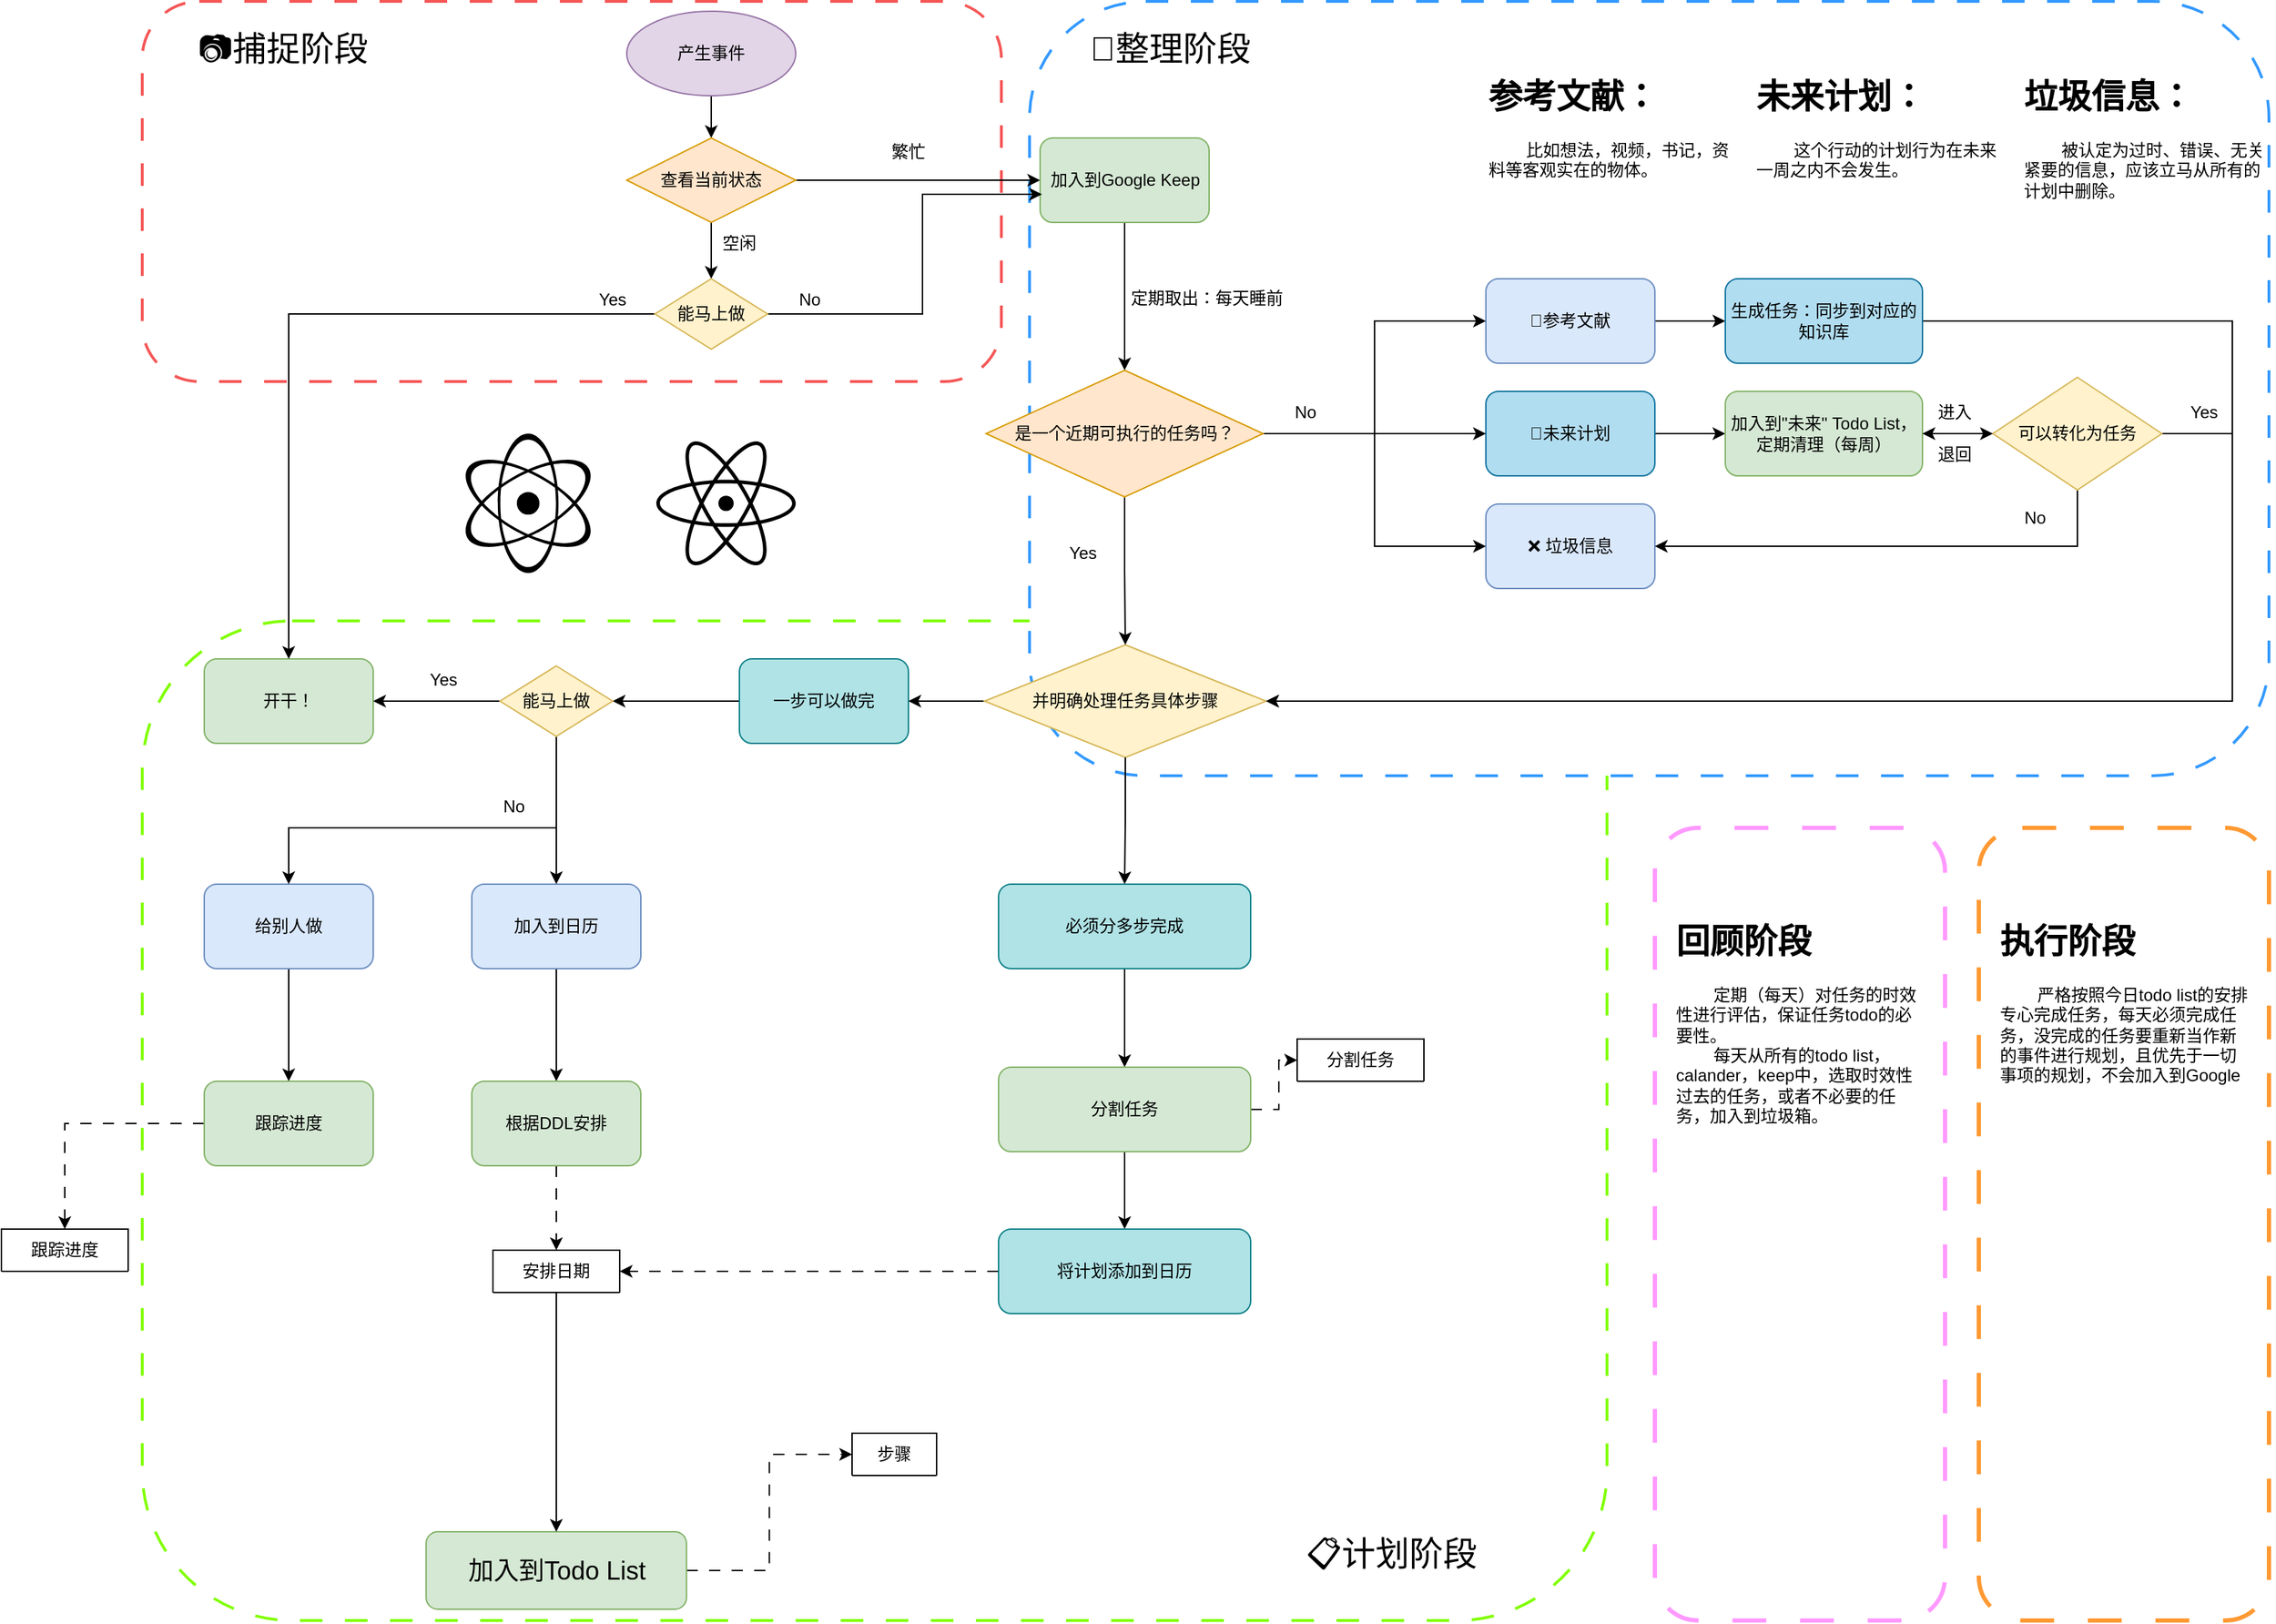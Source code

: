 <mxfile version="24.7.5">
  <diagram id="C5RBs43oDa-KdzZeNtuy" name="Page-1">
    <mxGraphModel dx="1311" dy="933" grid="1" gridSize="10" guides="1" tooltips="1" connect="1" arrows="1" fold="1" page="1" pageScale="1" pageWidth="827" pageHeight="1169" math="0" shadow="0">
      <root>
        <mxCell id="WIyWlLk6GJQsqaUBKTNV-0" />
        <mxCell id="WIyWlLk6GJQsqaUBKTNV-1" parent="WIyWlLk6GJQsqaUBKTNV-0" />
        <mxCell id="hRltl7tkRfrHEXufOgB9-12" value="" style="rounded=1;whiteSpace=wrap;html=1;dashed=1;dashPattern=8 8;strokeWidth=2;strokeColor=#80FF00;glass=0;" vertex="1" parent="WIyWlLk6GJQsqaUBKTNV-1">
          <mxGeometry x="140" y="450" width="1040" height="710" as="geometry" />
        </mxCell>
        <mxCell id="hRltl7tkRfrHEXufOgB9-10" value="" style="rounded=1;whiteSpace=wrap;html=1;dashed=1;dashPattern=8 8;strokeWidth=2;strokeColor=#3399FF;glass=0;" vertex="1" parent="WIyWlLk6GJQsqaUBKTNV-1">
          <mxGeometry x="770" y="10" width="880" height="550" as="geometry" />
        </mxCell>
        <mxCell id="hRltl7tkRfrHEXufOgB9-8" value="" style="rounded=1;whiteSpace=wrap;html=1;dashed=1;dashPattern=8 8;strokeWidth=2;strokeColor=#f55656;" vertex="1" parent="WIyWlLk6GJQsqaUBKTNV-1">
          <mxGeometry x="140" y="10" width="610" height="270" as="geometry" />
        </mxCell>
        <mxCell id="4TyQLMHRlKtv-rIACGLs-37" value="" style="edgeStyle=orthogonalEdgeStyle;rounded=0;orthogonalLoop=1;jettySize=auto;html=1;" parent="WIyWlLk6GJQsqaUBKTNV-1" source="ixoPU3MT025BbaUgcAAP-4" target="4TyQLMHRlKtv-rIACGLs-36" edge="1">
          <mxGeometry relative="1" as="geometry" />
        </mxCell>
        <mxCell id="ixoPU3MT025BbaUgcAAP-4" value="📜参考文献" style="whiteSpace=wrap;html=1;rounded=1;glass=0;strokeWidth=1;shadow=0;fillColor=#dae8fc;strokeColor=#6c8ebf;" parent="WIyWlLk6GJQsqaUBKTNV-1" vertex="1">
          <mxGeometry x="1094" y="207" width="120" height="60" as="geometry" />
        </mxCell>
        <mxCell id="ixoPU3MT025BbaUgcAAP-17" value="" style="edgeStyle=orthogonalEdgeStyle;rounded=0;orthogonalLoop=1;jettySize=auto;html=1;" parent="WIyWlLk6GJQsqaUBKTNV-1" source="ixoPU3MT025BbaUgcAAP-6" target="ixoPU3MT025BbaUgcAAP-16" edge="1">
          <mxGeometry relative="1" as="geometry" />
        </mxCell>
        <mxCell id="ixoPU3MT025BbaUgcAAP-6" value="📆未来计划" style="whiteSpace=wrap;html=1;rounded=1;glass=0;strokeWidth=1;shadow=0;fillColor=#b1ddf0;strokeColor=#10739e;" parent="WIyWlLk6GJQsqaUBKTNV-1" vertex="1">
          <mxGeometry x="1094" y="287" width="120" height="60" as="geometry" />
        </mxCell>
        <mxCell id="ixoPU3MT025BbaUgcAAP-9" value="❌ 垃圾信息" style="whiteSpace=wrap;html=1;rounded=1;glass=0;strokeWidth=1;shadow=0;fillColor=#dae8fc;strokeColor=#6c8ebf;" parent="WIyWlLk6GJQsqaUBKTNV-1" vertex="1">
          <mxGeometry x="1094" y="367" width="120" height="60" as="geometry" />
        </mxCell>
        <mxCell id="4TyQLMHRlKtv-rIACGLs-29" style="edgeStyle=orthogonalEdgeStyle;rounded=0;orthogonalLoop=1;jettySize=auto;html=1;entryX=0;entryY=0.5;entryDx=0;entryDy=0;dashed=1;dashPattern=8 8;" parent="WIyWlLk6GJQsqaUBKTNV-1" source="ixoPU3MT025BbaUgcAAP-11" target="ixoPU3MT025BbaUgcAAP-66" edge="1">
          <mxGeometry relative="1" as="geometry" />
        </mxCell>
        <mxCell id="ixoPU3MT025BbaUgcAAP-11" value="&lt;font style=&quot;font-size: 18px;&quot;&gt;加入到Todo List&lt;/font&gt;" style="whiteSpace=wrap;html=1;rounded=1;glass=0;strokeWidth=1;shadow=0;fillColor=#d5e8d4;strokeColor=#82b366;" parent="WIyWlLk6GJQsqaUBKTNV-1" vertex="1">
          <mxGeometry x="341.56" y="1097" width="184.87" height="55" as="geometry" />
        </mxCell>
        <mxCell id="ixoPU3MT025BbaUgcAAP-13" value="Yes" style="text;html=1;align=center;verticalAlign=middle;whiteSpace=wrap;rounded=0;" parent="WIyWlLk6GJQsqaUBKTNV-1" vertex="1">
          <mxGeometry x="778" y="387" width="60" height="30" as="geometry" />
        </mxCell>
        <mxCell id="ixoPU3MT025BbaUgcAAP-14" value="No" style="text;html=1;align=center;verticalAlign=middle;whiteSpace=wrap;rounded=0;" parent="WIyWlLk6GJQsqaUBKTNV-1" vertex="1">
          <mxGeometry x="936" y="287" width="60" height="30" as="geometry" />
        </mxCell>
        <mxCell id="ixoPU3MT025BbaUgcAAP-92" style="edgeStyle=orthogonalEdgeStyle;rounded=0;orthogonalLoop=1;jettySize=auto;html=1;entryX=0;entryY=0.5;entryDx=0;entryDy=0;" parent="WIyWlLk6GJQsqaUBKTNV-1" source="ixoPU3MT025BbaUgcAAP-16" target="ixoPU3MT025BbaUgcAAP-91" edge="1">
          <mxGeometry relative="1" as="geometry" />
        </mxCell>
        <mxCell id="ixoPU3MT025BbaUgcAAP-16" value="加入到&quot;未来&quot; Todo List，定期清理（每周）" style="whiteSpace=wrap;html=1;rounded=1;glass=0;strokeWidth=1;shadow=0;fillColor=#d5e8d4;strokeColor=#82b366;" parent="WIyWlLk6GJQsqaUBKTNV-1" vertex="1">
          <mxGeometry x="1264" y="287" width="140" height="60" as="geometry" />
        </mxCell>
        <mxCell id="ixoPU3MT025BbaUgcAAP-24" value="No" style="text;html=1;align=center;verticalAlign=middle;whiteSpace=wrap;rounded=0;" parent="WIyWlLk6GJQsqaUBKTNV-1" vertex="1">
          <mxGeometry x="1454" y="362" width="60" height="30" as="geometry" />
        </mxCell>
        <mxCell id="ixoPU3MT025BbaUgcAAP-25" value="Yes" style="text;html=1;align=center;verticalAlign=middle;whiteSpace=wrap;rounded=0;" parent="WIyWlLk6GJQsqaUBKTNV-1" vertex="1">
          <mxGeometry x="1574" y="287" width="60" height="30" as="geometry" />
        </mxCell>
        <mxCell id="ixoPU3MT025BbaUgcAAP-83" style="edgeStyle=orthogonalEdgeStyle;rounded=0;orthogonalLoop=1;jettySize=auto;html=1;entryX=1;entryY=0.5;entryDx=0;entryDy=0;" parent="WIyWlLk6GJQsqaUBKTNV-1" source="ixoPU3MT025BbaUgcAAP-34" target="ixoPU3MT025BbaUgcAAP-80" edge="1">
          <mxGeometry relative="1" as="geometry" />
        </mxCell>
        <mxCell id="ixoPU3MT025BbaUgcAAP-34" value="一步可以做完" style="whiteSpace=wrap;html=1;rounded=1;glass=0;strokeWidth=1;shadow=0;fillColor=#b0e3e6;strokeColor=#0e8088;" parent="WIyWlLk6GJQsqaUBKTNV-1" vertex="1">
          <mxGeometry x="564" y="477" width="120" height="60" as="geometry" />
        </mxCell>
        <mxCell id="ixoPU3MT025BbaUgcAAP-38" value="开干！" style="whiteSpace=wrap;html=1;rounded=1;glass=0;strokeWidth=1;shadow=0;fillColor=#d5e8d4;strokeColor=#82b366;" parent="WIyWlLk6GJQsqaUBKTNV-1" vertex="1">
          <mxGeometry x="184" y="477" width="120" height="60" as="geometry" />
        </mxCell>
        <mxCell id="ixoPU3MT025BbaUgcAAP-40" value="Yes" style="text;html=1;align=center;verticalAlign=middle;whiteSpace=wrap;rounded=0;" parent="WIyWlLk6GJQsqaUBKTNV-1" vertex="1">
          <mxGeometry x="324" y="477" width="60" height="30" as="geometry" />
        </mxCell>
        <mxCell id="4TyQLMHRlKtv-rIACGLs-3" value="" style="edgeStyle=orthogonalEdgeStyle;rounded=0;orthogonalLoop=1;jettySize=auto;html=1;" parent="WIyWlLk6GJQsqaUBKTNV-1" source="ixoPU3MT025BbaUgcAAP-41" target="4TyQLMHRlKtv-rIACGLs-2" edge="1">
          <mxGeometry relative="1" as="geometry" />
        </mxCell>
        <mxCell id="ixoPU3MT025BbaUgcAAP-41" value="加入到日历" style="whiteSpace=wrap;html=1;rounded=1;glass=0;strokeWidth=1;shadow=0;fillColor=#dae8fc;strokeColor=#6c8ebf;" parent="WIyWlLk6GJQsqaUBKTNV-1" vertex="1">
          <mxGeometry x="374" y="637" width="120" height="60" as="geometry" />
        </mxCell>
        <mxCell id="ixoPU3MT025BbaUgcAAP-43" value="No" style="text;html=1;align=center;verticalAlign=middle;whiteSpace=wrap;rounded=0;" parent="WIyWlLk6GJQsqaUBKTNV-1" vertex="1">
          <mxGeometry x="374" y="567" width="60" height="30" as="geometry" />
        </mxCell>
        <mxCell id="4TyQLMHRlKtv-rIACGLs-1" value="" style="edgeStyle=orthogonalEdgeStyle;rounded=0;orthogonalLoop=1;jettySize=auto;html=1;" parent="WIyWlLk6GJQsqaUBKTNV-1" source="ixoPU3MT025BbaUgcAAP-46" target="4TyQLMHRlKtv-rIACGLs-0" edge="1">
          <mxGeometry relative="1" as="geometry" />
        </mxCell>
        <mxCell id="ixoPU3MT025BbaUgcAAP-46" value="给别人做" style="rounded=1;whiteSpace=wrap;html=1;fillColor=#dae8fc;strokeColor=#6c8ebf;" parent="WIyWlLk6GJQsqaUBKTNV-1" vertex="1">
          <mxGeometry x="184" y="637" width="120" height="60" as="geometry" />
        </mxCell>
        <mxCell id="ixoPU3MT025BbaUgcAAP-51" value="" style="edgeStyle=orthogonalEdgeStyle;rounded=0;orthogonalLoop=1;jettySize=auto;html=1;" parent="WIyWlLk6GJQsqaUBKTNV-1" source="ixoPU3MT025BbaUgcAAP-48" target="ixoPU3MT025BbaUgcAAP-50" edge="1">
          <mxGeometry relative="1" as="geometry" />
        </mxCell>
        <mxCell id="ixoPU3MT025BbaUgcAAP-48" value="必须分多步完成" style="whiteSpace=wrap;html=1;rounded=1;glass=0;strokeWidth=1;shadow=0;fillColor=#b0e3e6;strokeColor=#0e8088;" parent="WIyWlLk6GJQsqaUBKTNV-1" vertex="1">
          <mxGeometry x="748" y="637" width="179" height="60" as="geometry" />
        </mxCell>
        <mxCell id="ixoPU3MT025BbaUgcAAP-53" value="" style="edgeStyle=orthogonalEdgeStyle;rounded=0;orthogonalLoop=1;jettySize=auto;html=1;" parent="WIyWlLk6GJQsqaUBKTNV-1" source="ixoPU3MT025BbaUgcAAP-50" target="ixoPU3MT025BbaUgcAAP-52" edge="1">
          <mxGeometry relative="1" as="geometry" />
        </mxCell>
        <mxCell id="hRltl7tkRfrHEXufOgB9-4" style="edgeStyle=orthogonalEdgeStyle;rounded=0;orthogonalLoop=1;jettySize=auto;html=1;entryX=0;entryY=0.5;entryDx=0;entryDy=0;dashed=1;dashPattern=8 8;" edge="1" parent="WIyWlLk6GJQsqaUBKTNV-1" source="ixoPU3MT025BbaUgcAAP-50" target="hRltl7tkRfrHEXufOgB9-0">
          <mxGeometry relative="1" as="geometry" />
        </mxCell>
        <mxCell id="ixoPU3MT025BbaUgcAAP-50" value="分割任务" style="whiteSpace=wrap;html=1;rounded=1;glass=0;strokeWidth=1;shadow=0;fillColor=#d5e8d4;strokeColor=#82b366;" parent="WIyWlLk6GJQsqaUBKTNV-1" vertex="1">
          <mxGeometry x="748" y="767" width="179" height="60" as="geometry" />
        </mxCell>
        <mxCell id="4TyQLMHRlKtv-rIACGLs-39" style="edgeStyle=orthogonalEdgeStyle;rounded=0;orthogonalLoop=1;jettySize=auto;html=1;entryX=1;entryY=0.5;entryDx=0;entryDy=0;dashed=1;dashPattern=8 8;" parent="WIyWlLk6GJQsqaUBKTNV-1" source="ixoPU3MT025BbaUgcAAP-52" target="4TyQLMHRlKtv-rIACGLs-30" edge="1">
          <mxGeometry relative="1" as="geometry" />
        </mxCell>
        <mxCell id="ixoPU3MT025BbaUgcAAP-52" value="将计划添加到日历" style="whiteSpace=wrap;html=1;rounded=1;glass=0;strokeWidth=1;shadow=0;fillColor=#b0e3e6;strokeColor=#0e8088;" parent="WIyWlLk6GJQsqaUBKTNV-1" vertex="1">
          <mxGeometry x="748" y="882" width="179" height="60" as="geometry" />
        </mxCell>
        <mxCell id="ixoPU3MT025BbaUgcAAP-66" value="步骤" style="swimlane;fontStyle=0;childLayout=stackLayout;horizontal=1;startSize=30;horizontalStack=0;resizeParent=1;resizeParentMax=0;resizeLast=0;collapsible=1;marginBottom=0;whiteSpace=wrap;html=1;" parent="WIyWlLk6GJQsqaUBKTNV-1" vertex="1" collapsed="1">
          <mxGeometry x="644" y="1027" width="60" height="30" as="geometry">
            <mxRectangle x="644" y="1027" width="300" height="120" as="alternateBounds" />
          </mxGeometry>
        </mxCell>
        <mxCell id="ixoPU3MT025BbaUgcAAP-67" value="&lt;span style=&quot;text-align: center;&quot;&gt;➀ 根据所属的多步任务加入到Todolist&lt;/span&gt;" style="text;strokeColor=none;fillColor=none;align=left;verticalAlign=middle;spacingLeft=4;spacingRight=4;overflow=hidden;points=[[0,0.5],[1,0.5]];portConstraint=eastwest;rotatable=0;whiteSpace=wrap;html=1;" parent="ixoPU3MT025BbaUgcAAP-66" vertex="1">
          <mxGeometry y="30" width="300" height="30" as="geometry" />
        </mxCell>
        <mxCell id="ixoPU3MT025BbaUgcAAP-68" value="➁&amp;nbsp;&lt;span style=&quot;text-align: center;&quot;&gt;如果是单步，则加入到&quot;日常&quot;&lt;/span&gt;" style="text;strokeColor=none;fillColor=none;align=left;verticalAlign=middle;spacingLeft=4;spacingRight=4;overflow=hidden;points=[[0,0.5],[1,0.5]];portConstraint=eastwest;rotatable=0;whiteSpace=wrap;html=1;" parent="ixoPU3MT025BbaUgcAAP-66" vertex="1">
          <mxGeometry y="60" width="300" height="30" as="geometry" />
        </mxCell>
        <mxCell id="ixoPU3MT025BbaUgcAAP-69" value="➂&amp;nbsp;&lt;span style=&quot;text-align: center;&quot;&gt;根据紧急程度设置优先级，跟ddl提醒同步&lt;/span&gt;" style="text;strokeColor=none;fillColor=none;align=left;verticalAlign=middle;spacingLeft=4;spacingRight=4;overflow=hidden;points=[[0,0.5],[1,0.5]];portConstraint=eastwest;rotatable=0;whiteSpace=wrap;html=1;" parent="ixoPU3MT025BbaUgcAAP-66" vertex="1">
          <mxGeometry y="90" width="300" height="30" as="geometry" />
        </mxCell>
        <mxCell id="ixoPU3MT025BbaUgcAAP-74" value="" style="edgeStyle=orthogonalEdgeStyle;rounded=0;orthogonalLoop=1;jettySize=auto;html=1;" parent="WIyWlLk6GJQsqaUBKTNV-1" source="ixoPU3MT025BbaUgcAAP-72" target="ixoPU3MT025BbaUgcAAP-73" edge="1">
          <mxGeometry relative="1" as="geometry" />
        </mxCell>
        <mxCell id="ixoPU3MT025BbaUgcAAP-72" value="产生事件" style="ellipse;whiteSpace=wrap;html=1;fillColor=#e1d5e7;strokeColor=#9673a6;" parent="WIyWlLk6GJQsqaUBKTNV-1" vertex="1">
          <mxGeometry x="484" y="17" width="120" height="60" as="geometry" />
        </mxCell>
        <mxCell id="4TyQLMHRlKtv-rIACGLs-4" style="edgeStyle=orthogonalEdgeStyle;rounded=0;orthogonalLoop=1;jettySize=auto;html=1;" parent="WIyWlLk6GJQsqaUBKTNV-1" source="ixoPU3MT025BbaUgcAAP-73" target="ixoPU3MT025BbaUgcAAP-99" edge="1">
          <mxGeometry relative="1" as="geometry" />
        </mxCell>
        <mxCell id="4TyQLMHRlKtv-rIACGLs-12" style="edgeStyle=orthogonalEdgeStyle;rounded=0;orthogonalLoop=1;jettySize=auto;html=1;entryX=0.5;entryY=0;entryDx=0;entryDy=0;" parent="WIyWlLk6GJQsqaUBKTNV-1" source="ixoPU3MT025BbaUgcAAP-73" target="4TyQLMHRlKtv-rIACGLs-11" edge="1">
          <mxGeometry relative="1" as="geometry" />
        </mxCell>
        <mxCell id="ixoPU3MT025BbaUgcAAP-73" value="查看当前状态" style="rhombus;whiteSpace=wrap;html=1;fillColor=#ffe6cc;strokeColor=#d79b00;" parent="WIyWlLk6GJQsqaUBKTNV-1" vertex="1">
          <mxGeometry x="484" y="107" width="120" height="60" as="geometry" />
        </mxCell>
        <mxCell id="ixoPU3MT025BbaUgcAAP-77" value="" style="edgeStyle=orthogonalEdgeStyle;rounded=0;orthogonalLoop=1;jettySize=auto;html=1;" parent="WIyWlLk6GJQsqaUBKTNV-1" source="ixoPU3MT025BbaUgcAAP-75" target="ixoPU3MT025BbaUgcAAP-34" edge="1">
          <mxGeometry relative="1" as="geometry" />
        </mxCell>
        <mxCell id="ixoPU3MT025BbaUgcAAP-75" value="并明确处理任务具体步骤" style="rhombus;whiteSpace=wrap;html=1;fillColor=#fff2cc;strokeColor=#d6b656;" parent="WIyWlLk6GJQsqaUBKTNV-1" vertex="1">
          <mxGeometry x="738" y="467" width="200" height="80" as="geometry" />
        </mxCell>
        <mxCell id="ixoPU3MT025BbaUgcAAP-79" style="edgeStyle=orthogonalEdgeStyle;rounded=0;orthogonalLoop=1;jettySize=auto;html=1;entryX=0.5;entryY=0;entryDx=0;entryDy=0;" parent="WIyWlLk6GJQsqaUBKTNV-1" source="ixoPU3MT025BbaUgcAAP-75" target="ixoPU3MT025BbaUgcAAP-48" edge="1">
          <mxGeometry relative="1" as="geometry" />
        </mxCell>
        <mxCell id="ixoPU3MT025BbaUgcAAP-81" style="edgeStyle=orthogonalEdgeStyle;rounded=0;orthogonalLoop=1;jettySize=auto;html=1;entryX=0.5;entryY=0;entryDx=0;entryDy=0;" parent="WIyWlLk6GJQsqaUBKTNV-1" source="ixoPU3MT025BbaUgcAAP-80" target="ixoPU3MT025BbaUgcAAP-41" edge="1">
          <mxGeometry relative="1" as="geometry" />
        </mxCell>
        <mxCell id="ixoPU3MT025BbaUgcAAP-82" style="edgeStyle=orthogonalEdgeStyle;rounded=0;orthogonalLoop=1;jettySize=auto;html=1;entryX=1;entryY=0.5;entryDx=0;entryDy=0;" parent="WIyWlLk6GJQsqaUBKTNV-1" source="ixoPU3MT025BbaUgcAAP-80" target="ixoPU3MT025BbaUgcAAP-38" edge="1">
          <mxGeometry relative="1" as="geometry" />
        </mxCell>
        <mxCell id="ixoPU3MT025BbaUgcAAP-85" style="edgeStyle=elbowEdgeStyle;rounded=0;orthogonalLoop=1;jettySize=auto;html=1;entryX=0.5;entryY=0;entryDx=0;entryDy=0;elbow=vertical;" parent="WIyWlLk6GJQsqaUBKTNV-1" source="ixoPU3MT025BbaUgcAAP-80" target="ixoPU3MT025BbaUgcAAP-46" edge="1">
          <mxGeometry relative="1" as="geometry">
            <Array as="points">
              <mxPoint x="334" y="597" />
            </Array>
          </mxGeometry>
        </mxCell>
        <mxCell id="ixoPU3MT025BbaUgcAAP-80" value="能马上做" style="rhombus;whiteSpace=wrap;html=1;fillColor=#fff2cc;strokeColor=#d6b656;" parent="WIyWlLk6GJQsqaUBKTNV-1" vertex="1">
          <mxGeometry x="394" y="482" width="80" height="50" as="geometry" />
        </mxCell>
        <mxCell id="ixoPU3MT025BbaUgcAAP-88" style="edgeStyle=orthogonalEdgeStyle;rounded=0;orthogonalLoop=1;jettySize=auto;html=1;" parent="WIyWlLk6GJQsqaUBKTNV-1" source="ixoPU3MT025BbaUgcAAP-86" target="ixoPU3MT025BbaUgcAAP-6" edge="1">
          <mxGeometry relative="1" as="geometry" />
        </mxCell>
        <mxCell id="ixoPU3MT025BbaUgcAAP-89" style="edgeStyle=orthogonalEdgeStyle;rounded=0;orthogonalLoop=1;jettySize=auto;html=1;entryX=0;entryY=0.5;entryDx=0;entryDy=0;" parent="WIyWlLk6GJQsqaUBKTNV-1" source="ixoPU3MT025BbaUgcAAP-86" target="ixoPU3MT025BbaUgcAAP-4" edge="1">
          <mxGeometry relative="1" as="geometry" />
        </mxCell>
        <mxCell id="ixoPU3MT025BbaUgcAAP-90" style="edgeStyle=orthogonalEdgeStyle;rounded=0;orthogonalLoop=1;jettySize=auto;html=1;entryX=0;entryY=0.5;entryDx=0;entryDy=0;" parent="WIyWlLk6GJQsqaUBKTNV-1" source="ixoPU3MT025BbaUgcAAP-86" target="ixoPU3MT025BbaUgcAAP-9" edge="1">
          <mxGeometry relative="1" as="geometry" />
        </mxCell>
        <mxCell id="4TyQLMHRlKtv-rIACGLs-23" style="edgeStyle=orthogonalEdgeStyle;rounded=0;orthogonalLoop=1;jettySize=auto;html=1;" parent="WIyWlLk6GJQsqaUBKTNV-1" source="ixoPU3MT025BbaUgcAAP-86" target="ixoPU3MT025BbaUgcAAP-75" edge="1">
          <mxGeometry relative="1" as="geometry" />
        </mxCell>
        <mxCell id="ixoPU3MT025BbaUgcAAP-86" value="是一个近期可执行的任务吗？" style="rhombus;whiteSpace=wrap;html=1;fillColor=#ffe6cc;strokeColor=#d79b00;" parent="WIyWlLk6GJQsqaUBKTNV-1" vertex="1">
          <mxGeometry x="739.13" y="272" width="196.75" height="90" as="geometry" />
        </mxCell>
        <mxCell id="4TyQLMHRlKtv-rIACGLs-24" style="edgeStyle=elbowEdgeStyle;rounded=0;orthogonalLoop=1;jettySize=auto;html=1;entryX=1;entryY=0.5;entryDx=0;entryDy=0;" parent="WIyWlLk6GJQsqaUBKTNV-1" source="ixoPU3MT025BbaUgcAAP-91" target="ixoPU3MT025BbaUgcAAP-75" edge="1">
          <mxGeometry relative="1" as="geometry">
            <Array as="points">
              <mxPoint x="1624" y="417" />
            </Array>
          </mxGeometry>
        </mxCell>
        <mxCell id="hRltl7tkRfrHEXufOgB9-21" style="edgeStyle=orthogonalEdgeStyle;rounded=0;orthogonalLoop=1;jettySize=auto;html=1;entryX=1;entryY=0.5;entryDx=0;entryDy=0;" edge="1" parent="WIyWlLk6GJQsqaUBKTNV-1" source="ixoPU3MT025BbaUgcAAP-91" target="ixoPU3MT025BbaUgcAAP-9">
          <mxGeometry relative="1" as="geometry">
            <Array as="points">
              <mxPoint x="1514" y="397" />
            </Array>
          </mxGeometry>
        </mxCell>
        <mxCell id="hRltl7tkRfrHEXufOgB9-22" style="edgeStyle=orthogonalEdgeStyle;rounded=0;orthogonalLoop=1;jettySize=auto;html=1;entryX=1;entryY=0.5;entryDx=0;entryDy=0;" edge="1" parent="WIyWlLk6GJQsqaUBKTNV-1" source="ixoPU3MT025BbaUgcAAP-91" target="ixoPU3MT025BbaUgcAAP-16">
          <mxGeometry relative="1" as="geometry" />
        </mxCell>
        <mxCell id="ixoPU3MT025BbaUgcAAP-91" value="可以转化为任务" style="rhombus;whiteSpace=wrap;html=1;fillColor=#fff2cc;strokeColor=#d6b656;" parent="WIyWlLk6GJQsqaUBKTNV-1" vertex="1">
          <mxGeometry x="1454" y="277" width="120" height="80" as="geometry" />
        </mxCell>
        <mxCell id="4TyQLMHRlKtv-rIACGLs-19" style="edgeStyle=orthogonalEdgeStyle;rounded=0;orthogonalLoop=1;jettySize=auto;html=1;entryX=0.5;entryY=0;entryDx=0;entryDy=0;" parent="WIyWlLk6GJQsqaUBKTNV-1" source="ixoPU3MT025BbaUgcAAP-99" target="ixoPU3MT025BbaUgcAAP-86" edge="1">
          <mxGeometry relative="1" as="geometry" />
        </mxCell>
        <mxCell id="ixoPU3MT025BbaUgcAAP-99" value="加入到Google Keep" style="rounded=1;whiteSpace=wrap;html=1;fillColor=#d5e8d4;strokeColor=#82b366;" parent="WIyWlLk6GJQsqaUBKTNV-1" vertex="1">
          <mxGeometry x="777.5" y="107" width="120" height="60" as="geometry" />
        </mxCell>
        <mxCell id="UGKjzm6IUpWE-sutblhz-6" style="edgeStyle=orthogonalEdgeStyle;rounded=0;orthogonalLoop=1;jettySize=auto;html=1;entryX=0.5;entryY=0;entryDx=0;entryDy=0;dashed=1;dashPattern=8 8;" parent="WIyWlLk6GJQsqaUBKTNV-1" source="4TyQLMHRlKtv-rIACGLs-0" target="UGKjzm6IUpWE-sutblhz-0" edge="1">
          <mxGeometry relative="1" as="geometry" />
        </mxCell>
        <mxCell id="4TyQLMHRlKtv-rIACGLs-0" value="跟踪进度" style="whiteSpace=wrap;html=1;rounded=1;fillColor=#d5e8d4;strokeColor=#82b366;" parent="WIyWlLk6GJQsqaUBKTNV-1" vertex="1">
          <mxGeometry x="184" y="777" width="120" height="60" as="geometry" />
        </mxCell>
        <mxCell id="4TyQLMHRlKtv-rIACGLs-34" style="edgeStyle=orthogonalEdgeStyle;rounded=0;orthogonalLoop=1;jettySize=auto;html=1;entryX=0.5;entryY=0;entryDx=0;entryDy=0;dashed=1;dashPattern=8 8;" parent="WIyWlLk6GJQsqaUBKTNV-1" source="4TyQLMHRlKtv-rIACGLs-2" target="4TyQLMHRlKtv-rIACGLs-30" edge="1">
          <mxGeometry relative="1" as="geometry" />
        </mxCell>
        <mxCell id="4TyQLMHRlKtv-rIACGLs-2" value="根据DDL安排" style="whiteSpace=wrap;html=1;rounded=1;glass=0;strokeWidth=1;shadow=0;fillColor=#d5e8d4;strokeColor=#82b366;" parent="WIyWlLk6GJQsqaUBKTNV-1" vertex="1">
          <mxGeometry x="374" y="777" width="120" height="60" as="geometry" />
        </mxCell>
        <mxCell id="4TyQLMHRlKtv-rIACGLs-5" value="繁忙" style="text;html=1;align=center;verticalAlign=middle;whiteSpace=wrap;rounded=0;" parent="WIyWlLk6GJQsqaUBKTNV-1" vertex="1">
          <mxGeometry x="654" y="97" width="60" height="40" as="geometry" />
        </mxCell>
        <mxCell id="4TyQLMHRlKtv-rIACGLs-13" style="edgeStyle=orthogonalEdgeStyle;rounded=0;orthogonalLoop=1;jettySize=auto;html=1;entryX=0.5;entryY=0;entryDx=0;entryDy=0;" parent="WIyWlLk6GJQsqaUBKTNV-1" source="4TyQLMHRlKtv-rIACGLs-11" target="ixoPU3MT025BbaUgcAAP-38" edge="1">
          <mxGeometry relative="1" as="geometry" />
        </mxCell>
        <mxCell id="4TyQLMHRlKtv-rIACGLs-14" style="edgeStyle=orthogonalEdgeStyle;rounded=0;orthogonalLoop=1;jettySize=auto;html=1;entryX=0.011;entryY=0.667;entryDx=0;entryDy=0;entryPerimeter=0;" parent="WIyWlLk6GJQsqaUBKTNV-1" source="4TyQLMHRlKtv-rIACGLs-11" target="ixoPU3MT025BbaUgcAAP-99" edge="1">
          <mxGeometry relative="1" as="geometry">
            <Array as="points">
              <mxPoint x="694" y="232" />
              <mxPoint x="694" y="147" />
            </Array>
          </mxGeometry>
        </mxCell>
        <mxCell id="4TyQLMHRlKtv-rIACGLs-11" value="能马上做" style="rhombus;whiteSpace=wrap;html=1;fillColor=#fff2cc;strokeColor=#d6b656;" parent="WIyWlLk6GJQsqaUBKTNV-1" vertex="1">
          <mxGeometry x="504" y="207" width="80" height="50" as="geometry" />
        </mxCell>
        <mxCell id="4TyQLMHRlKtv-rIACGLs-15" value="Yes" style="text;html=1;align=center;verticalAlign=middle;whiteSpace=wrap;rounded=0;" parent="WIyWlLk6GJQsqaUBKTNV-1" vertex="1">
          <mxGeometry x="444" y="207" width="60" height="30" as="geometry" />
        </mxCell>
        <mxCell id="4TyQLMHRlKtv-rIACGLs-16" value="No" style="text;html=1;align=center;verticalAlign=middle;whiteSpace=wrap;rounded=0;" parent="WIyWlLk6GJQsqaUBKTNV-1" vertex="1">
          <mxGeometry x="584" y="207" width="60" height="30" as="geometry" />
        </mxCell>
        <mxCell id="4TyQLMHRlKtv-rIACGLs-18" value="空闲" style="text;html=1;align=center;verticalAlign=middle;whiteSpace=wrap;rounded=0;" parent="WIyWlLk6GJQsqaUBKTNV-1" vertex="1">
          <mxGeometry x="534" y="167" width="60" height="30" as="geometry" />
        </mxCell>
        <mxCell id="4TyQLMHRlKtv-rIACGLs-20" value="定期取出：每天睡前" style="text;html=1;align=center;verticalAlign=middle;whiteSpace=wrap;rounded=0;" parent="WIyWlLk6GJQsqaUBKTNV-1" vertex="1">
          <mxGeometry x="838" y="206" width="116" height="30" as="geometry" />
        </mxCell>
        <mxCell id="4TyQLMHRlKtv-rIACGLs-41" style="edgeStyle=orthogonalEdgeStyle;rounded=0;orthogonalLoop=1;jettySize=auto;html=1;entryX=0.5;entryY=0;entryDx=0;entryDy=0;" parent="WIyWlLk6GJQsqaUBKTNV-1" source="4TyQLMHRlKtv-rIACGLs-30" target="ixoPU3MT025BbaUgcAAP-11" edge="1">
          <mxGeometry relative="1" as="geometry" />
        </mxCell>
        <mxCell id="4TyQLMHRlKtv-rIACGLs-30" value="安排日期" style="swimlane;fontStyle=0;childLayout=stackLayout;horizontal=1;startSize=30;horizontalStack=0;resizeParent=1;resizeParentMax=0;resizeLast=0;collapsible=1;marginBottom=0;whiteSpace=wrap;html=1;" parent="WIyWlLk6GJQsqaUBKTNV-1" vertex="1" collapsed="1">
          <mxGeometry x="389" y="897" width="90" height="30" as="geometry">
            <mxRectangle x="389" y="897" width="230" height="130" as="alternateBounds" />
          </mxGeometry>
        </mxCell>
        <mxCell id="4TyQLMHRlKtv-rIACGLs-31" value="➀ 向下估计任务的ddl" style="text;strokeColor=none;fillColor=none;align=left;verticalAlign=middle;spacingLeft=4;spacingRight=4;overflow=hidden;points=[[0,0.5],[1,0.5]];portConstraint=eastwest;rotatable=0;whiteSpace=wrap;html=1;" parent="4TyQLMHRlKtv-rIACGLs-30" vertex="1">
          <mxGeometry y="30" width="230" height="30" as="geometry" />
        </mxCell>
        <mxCell id="4TyQLMHRlKtv-rIACGLs-32" value="➁ 加入到Google日历" style="text;strokeColor=none;fillColor=none;align=left;verticalAlign=middle;spacingLeft=4;spacingRight=4;overflow=hidden;points=[[0,0.5],[1,0.5]];portConstraint=eastwest;rotatable=0;whiteSpace=wrap;html=1;" parent="4TyQLMHRlKtv-rIACGLs-30" vertex="1">
          <mxGeometry y="60" width="230" height="30" as="geometry" />
        </mxCell>
        <mxCell id="4TyQLMHRlKtv-rIACGLs-33" value="➂ 按提前90%，70%，50%，30%，最小单位，设置提醒：xxx天后某个任务ddl" style="text;strokeColor=none;fillColor=none;align=left;verticalAlign=middle;spacingLeft=4;spacingRight=4;overflow=hidden;points=[[0,0.5],[1,0.5]];portConstraint=eastwest;rotatable=0;whiteSpace=wrap;html=1;" parent="4TyQLMHRlKtv-rIACGLs-30" vertex="1">
          <mxGeometry y="90" width="230" height="40" as="geometry" />
        </mxCell>
        <mxCell id="4TyQLMHRlKtv-rIACGLs-38" style="edgeStyle=orthogonalEdgeStyle;rounded=0;orthogonalLoop=1;jettySize=auto;html=1;entryX=1;entryY=0.5;entryDx=0;entryDy=0;" parent="WIyWlLk6GJQsqaUBKTNV-1" source="4TyQLMHRlKtv-rIACGLs-36" target="ixoPU3MT025BbaUgcAAP-75" edge="1">
          <mxGeometry relative="1" as="geometry">
            <Array as="points">
              <mxPoint x="1624" y="237" />
              <mxPoint x="1624" y="507" />
            </Array>
          </mxGeometry>
        </mxCell>
        <mxCell id="4TyQLMHRlKtv-rIACGLs-36" value="生成任务：同步到对应的知识库" style="whiteSpace=wrap;html=1;rounded=1;glass=0;strokeWidth=1;shadow=0;fillColor=#b1ddf0;strokeColor=#10739e;" parent="WIyWlLk6GJQsqaUBKTNV-1" vertex="1">
          <mxGeometry x="1264" y="207" width="140" height="60" as="geometry" />
        </mxCell>
        <mxCell id="4TyQLMHRlKtv-rIACGLs-43" value="&lt;h1 style=&quot;margin-top: 0px;&quot;&gt;参考文献：&lt;/h1&gt;&lt;div&gt;&lt;span style=&quot;text-align: center;&quot;&gt;&lt;span style=&quot;white-space: pre;&quot;&gt;&#x9;&lt;/span&gt;比如想法，视频，书记，资料等客观实在的物体。&lt;/span&gt;&lt;br&gt;&lt;/div&gt;" style="text;html=1;whiteSpace=wrap;overflow=hidden;rounded=0;" parent="WIyWlLk6GJQsqaUBKTNV-1" vertex="1">
          <mxGeometry x="1094" y="57" width="180" height="120" as="geometry" />
        </mxCell>
        <mxCell id="4TyQLMHRlKtv-rIACGLs-44" value="&lt;h1 style=&quot;margin-top: 0px;&quot;&gt;未来计划：&lt;/h1&gt;&lt;div&gt;&lt;span style=&quot;text-align: center;&quot;&gt;&lt;span style=&quot;white-space: pre;&quot;&gt;&#x9;&lt;/span&gt;这个行动的计划行为在未来一周之内不会发生。&lt;/span&gt;&lt;br&gt;&lt;/div&gt;" style="text;html=1;whiteSpace=wrap;overflow=hidden;rounded=0;" parent="WIyWlLk6GJQsqaUBKTNV-1" vertex="1">
          <mxGeometry x="1284" y="57" width="180" height="120" as="geometry" />
        </mxCell>
        <mxCell id="4TyQLMHRlKtv-rIACGLs-45" value="&lt;h1 style=&quot;margin-top: 0px;&quot;&gt;垃圾信息：&lt;/h1&gt;&lt;div&gt;&lt;span style=&quot;text-align: center;&quot;&gt;&lt;span style=&quot;white-space: pre;&quot;&gt;&#x9;&lt;/span&gt;被认定为过时、错误、无关紧要的信息，应该立马从所有的计划中删除。&lt;/span&gt;&lt;br&gt;&lt;/div&gt;" style="text;html=1;whiteSpace=wrap;overflow=hidden;rounded=0;" parent="WIyWlLk6GJQsqaUBKTNV-1" vertex="1">
          <mxGeometry x="1474" y="57" width="180" height="120" as="geometry" />
        </mxCell>
        <mxCell id="UGKjzm6IUpWE-sutblhz-0" value="跟踪进度" style="swimlane;fontStyle=0;childLayout=stackLayout;horizontal=1;startSize=30;horizontalStack=0;resizeParent=1;resizeParentMax=0;resizeLast=0;collapsible=1;marginBottom=0;whiteSpace=wrap;html=1;" parent="WIyWlLk6GJQsqaUBKTNV-1" vertex="1" collapsed="1">
          <mxGeometry x="40" y="882" width="90" height="30" as="geometry">
            <mxRectangle x="40" y="882" width="300" height="100" as="alternateBounds" />
          </mxGeometry>
        </mxCell>
        <mxCell id="UGKjzm6IUpWE-sutblhz-1" value="➀ 向对方确定大致时间" style="text;strokeColor=none;fillColor=none;align=left;verticalAlign=middle;spacingLeft=4;spacingRight=4;overflow=hidden;points=[[0,0.5],[1,0.5]];portConstraint=eastwest;rotatable=0;whiteSpace=wrap;html=1;" parent="UGKjzm6IUpWE-sutblhz-0" vertex="1">
          <mxGeometry y="30" width="300" height="30" as="geometry" />
        </mxCell>
        <mxCell id="UGKjzm6IUpWE-sutblhz-2" value="➁ 设置提醒，小事情（一天以内）提前10%，大事情（超过一天）跟ddl一样，并了解质量。" style="text;strokeColor=none;fillColor=none;align=left;verticalAlign=middle;spacingLeft=4;spacingRight=4;overflow=hidden;points=[[0,0.5],[1,0.5]];portConstraint=eastwest;rotatable=0;whiteSpace=wrap;html=1;" parent="UGKjzm6IUpWE-sutblhz-0" vertex="1">
          <mxGeometry y="60" width="300" height="40" as="geometry" />
        </mxCell>
        <mxCell id="hRltl7tkRfrHEXufOgB9-0" value="分割任务" style="swimlane;fontStyle=0;childLayout=stackLayout;horizontal=1;startSize=30;horizontalStack=0;resizeParent=1;resizeParentMax=0;resizeLast=0;collapsible=1;marginBottom=0;whiteSpace=wrap;html=1;" vertex="1" collapsed="1" parent="WIyWlLk6GJQsqaUBKTNV-1">
          <mxGeometry x="960" y="747" width="90" height="30" as="geometry">
            <mxRectangle x="960" y="747" width="220" height="100" as="alternateBounds" />
          </mxGeometry>
        </mxCell>
        <mxCell id="hRltl7tkRfrHEXufOgB9-1" value="➀ 确定所有的子任务，上估计开始时间，上估计持续时间。" style="text;strokeColor=none;fillColor=none;align=left;verticalAlign=middle;spacingLeft=4;spacingRight=4;overflow=hidden;points=[[0,0.5],[1,0.5]];portConstraint=eastwest;rotatable=0;whiteSpace=wrap;html=1;" vertex="1" parent="hRltl7tkRfrHEXufOgB9-0">
          <mxGeometry y="30" width="220" height="40" as="geometry" />
        </mxCell>
        <mxCell id="hRltl7tkRfrHEXufOgB9-2" value="➁ 在markdown中画甘特图。" style="text;strokeColor=none;fillColor=none;align=left;verticalAlign=middle;spacingLeft=4;spacingRight=4;overflow=hidden;points=[[0,0.5],[1,0.5]];portConstraint=eastwest;rotatable=0;whiteSpace=wrap;html=1;" vertex="1" parent="hRltl7tkRfrHEXufOgB9-0">
          <mxGeometry y="70" width="220" height="30" as="geometry" />
        </mxCell>
        <mxCell id="hRltl7tkRfrHEXufOgB9-6" value="" style="shape=mxgraph.signs.science.nuclear_1;html=1;pointerEvents=1;fillColor=#000000;strokeColor=none;verticalLabelPosition=bottom;verticalAlign=top;align=center;sketch=0;" vertex="1" parent="WIyWlLk6GJQsqaUBKTNV-1">
          <mxGeometry x="505" y="322.5" width="99" height="88" as="geometry" />
        </mxCell>
        <mxCell id="hRltl7tkRfrHEXufOgB9-7" value="" style="shape=mxgraph.signs.science.nuclear_2;html=1;pointerEvents=1;fillColor=#000000;strokeColor=none;verticalLabelPosition=bottom;verticalAlign=top;align=center;sketch=0;" vertex="1" parent="WIyWlLk6GJQsqaUBKTNV-1">
          <mxGeometry x="365" y="317" width="98" height="99" as="geometry" />
        </mxCell>
        <mxCell id="hRltl7tkRfrHEXufOgB9-9" value="&lt;font face=&quot;Helvetica&quot; style=&quot;font-size: 24px;&quot;&gt;📷捕捉阶段&lt;/font&gt;" style="text;html=1;align=center;verticalAlign=middle;whiteSpace=wrap;rounded=0;" vertex="1" parent="WIyWlLk6GJQsqaUBKTNV-1">
          <mxGeometry x="140" y="10" width="200" height="68" as="geometry" />
        </mxCell>
        <mxCell id="hRltl7tkRfrHEXufOgB9-14" value="&lt;font face=&quot;Helvetica&quot; style=&quot;&quot;&gt;&lt;span style=&quot;font-size: 24px;&quot;&gt;🛒整理阶段&lt;/span&gt;&lt;/font&gt;" style="text;html=1;align=center;verticalAlign=middle;whiteSpace=wrap;rounded=0;" vertex="1" parent="WIyWlLk6GJQsqaUBKTNV-1">
          <mxGeometry x="770" y="10" width="200" height="68" as="geometry" />
        </mxCell>
        <mxCell id="hRltl7tkRfrHEXufOgB9-15" value="&lt;font face=&quot;Helvetica&quot; style=&quot;&quot;&gt;&lt;span style=&quot;font-size: 24px;&quot;&gt;📋计划阶段&lt;/span&gt;&lt;/font&gt;" style="text;html=1;align=center;verticalAlign=middle;whiteSpace=wrap;rounded=0;" vertex="1" parent="WIyWlLk6GJQsqaUBKTNV-1">
          <mxGeometry x="927" y="1079" width="200" height="68" as="geometry" />
        </mxCell>
        <mxCell id="hRltl7tkRfrHEXufOgB9-16" value="" style="rounded=1;whiteSpace=wrap;html=1;direction=west;strokeColor=#FF99FF;strokeWidth=3;dashed=1;dashPattern=8 8;" vertex="1" parent="WIyWlLk6GJQsqaUBKTNV-1">
          <mxGeometry x="1214" y="597" width="206" height="563" as="geometry" />
        </mxCell>
        <mxCell id="hRltl7tkRfrHEXufOgB9-17" value="" style="rounded=1;whiteSpace=wrap;html=1;strokeColor=#FF9933;strokeWidth=3;dashed=1;dashPattern=8 8;" vertex="1" parent="WIyWlLk6GJQsqaUBKTNV-1">
          <mxGeometry x="1444" y="597" width="206" height="563" as="geometry" />
        </mxCell>
        <mxCell id="hRltl7tkRfrHEXufOgB9-18" value="&lt;h1 style=&quot;margin-top: 0px;&quot;&gt;回顾阶段&lt;/h1&gt;&lt;div&gt;&lt;span style=&quot;white-space: pre;&quot;&gt;&#x9;&lt;/span&gt;定期（每天）对任务的时效性进行评估，保证任务todo的必要性。&lt;br&gt;&lt;/div&gt;&lt;div&gt;&lt;span style=&quot;white-space: pre;&quot;&gt;&#x9;&lt;/span&gt;每天从所有的todo list，calander，keep中，选取时效性过去的任务，或者不必要的任务，加入到垃圾箱。&lt;br&gt;&lt;/div&gt;" style="text;html=1;whiteSpace=wrap;overflow=hidden;rounded=0;" vertex="1" parent="WIyWlLk6GJQsqaUBKTNV-1">
          <mxGeometry x="1227" y="657" width="180" height="473" as="geometry" />
        </mxCell>
        <mxCell id="hRltl7tkRfrHEXufOgB9-19" value="&lt;h1 style=&quot;margin-top: 0px;&quot;&gt;执行阶段&lt;/h1&gt;&lt;div&gt;&lt;span style=&quot;white-space: pre;&quot;&gt;&#x9;&lt;/span&gt;严格按照今日todo list的安排专心完成任务，每天必须完成任务，没完成的任务要重新当作新的事件进行规划，且优先于一切事项的规划，不会加入到Google keep。&lt;br&gt;&lt;/div&gt;" style="text;html=1;whiteSpace=wrap;overflow=hidden;rounded=0;" vertex="1" parent="WIyWlLk6GJQsqaUBKTNV-1">
          <mxGeometry x="1457" y="657" width="180" height="120" as="geometry" />
        </mxCell>
        <mxCell id="hRltl7tkRfrHEXufOgB9-23" value="进入" style="text;html=1;align=center;verticalAlign=middle;whiteSpace=wrap;rounded=0;" vertex="1" parent="WIyWlLk6GJQsqaUBKTNV-1">
          <mxGeometry x="1397" y="287" width="60" height="30" as="geometry" />
        </mxCell>
        <mxCell id="hRltl7tkRfrHEXufOgB9-24" value="退回" style="text;html=1;align=center;verticalAlign=middle;whiteSpace=wrap;rounded=0;" vertex="1" parent="WIyWlLk6GJQsqaUBKTNV-1">
          <mxGeometry x="1397" y="317" width="60" height="30" as="geometry" />
        </mxCell>
      </root>
    </mxGraphModel>
  </diagram>
</mxfile>
